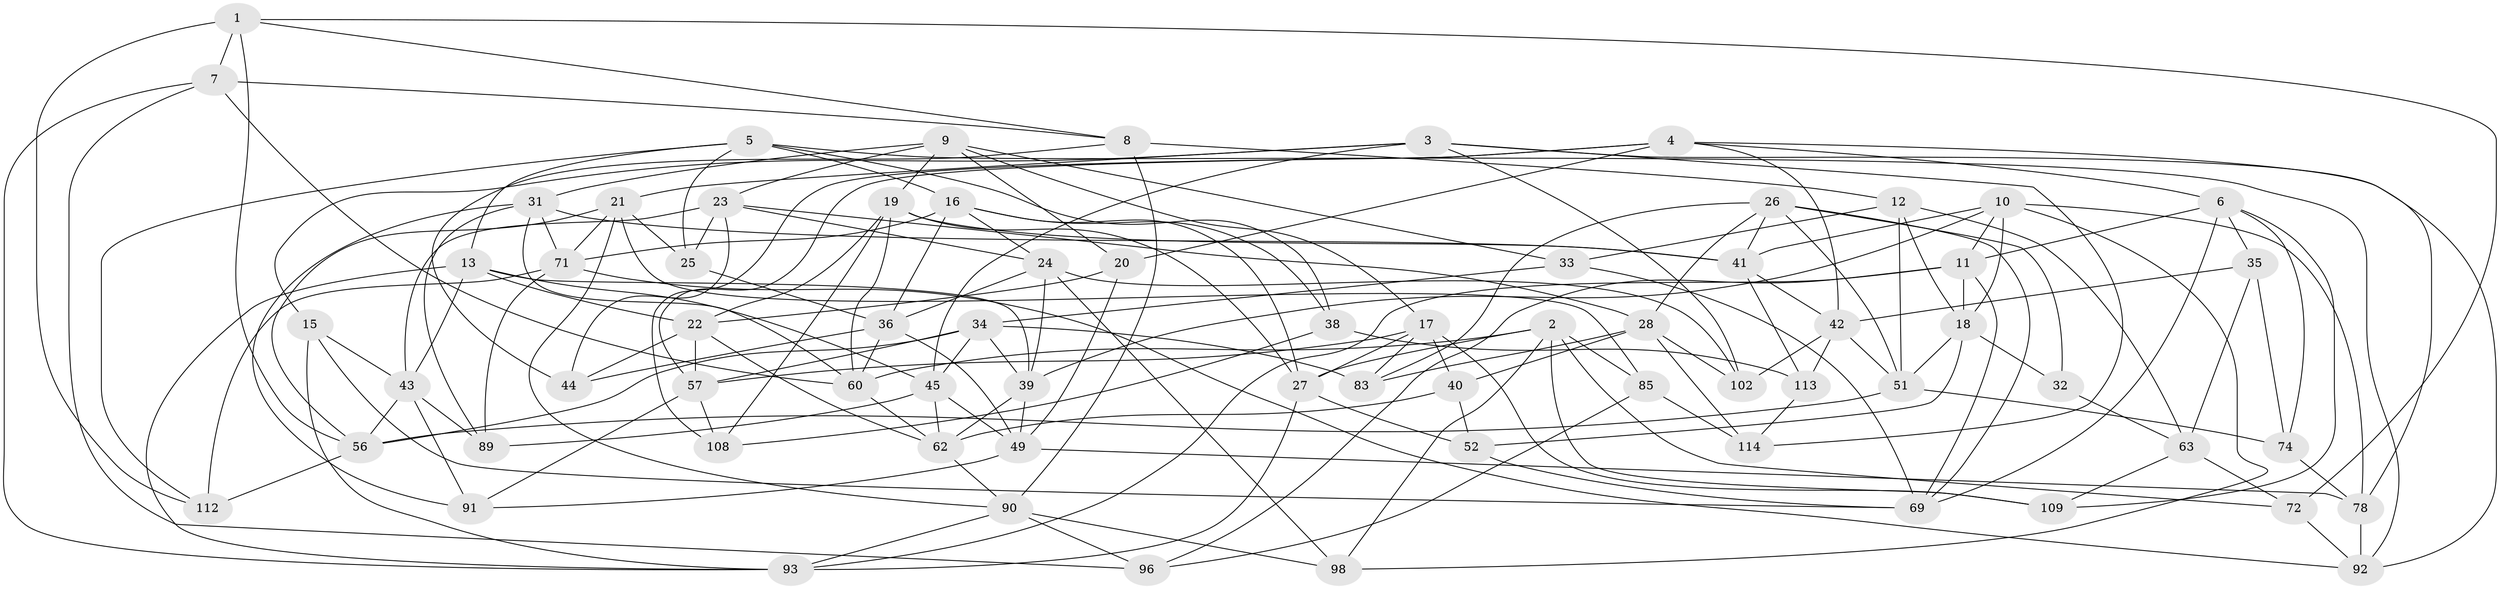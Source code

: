 // original degree distribution, {4: 1.0}
// Generated by graph-tools (version 1.1) at 2025/11/02/27/25 16:11:48]
// undirected, 69 vertices, 179 edges
graph export_dot {
graph [start="1"]
  node [color=gray90,style=filled];
  1 [super="+30"];
  2 [super="+103"];
  3 [super="+81"];
  4 [super="+47"];
  5 [super="+88"];
  6 [super="+66"];
  7 [super="+110"];
  8 [super="+54"];
  9 [super="+29"];
  10 [super="+14"];
  11 [super="+48"];
  12 [super="+75"];
  13 [super="+80"];
  15;
  16 [super="+37"];
  17 [super="+106"];
  18 [super="+82"];
  19 [super="+46"];
  20;
  21 [super="+99"];
  22 [super="+73"];
  23 [super="+61"];
  24 [super="+50"];
  25;
  26 [super="+105"];
  27 [super="+79"];
  28 [super="+111"];
  31 [super="+95"];
  32;
  33;
  34 [super="+64"];
  35;
  36 [super="+55"];
  38;
  39 [super="+59"];
  40;
  41 [super="+53"];
  42 [super="+58"];
  43 [super="+70"];
  44;
  45 [super="+100"];
  49 [super="+68"];
  51 [super="+86"];
  52;
  56 [super="+84"];
  57 [super="+104"];
  60 [super="+87"];
  62 [super="+67"];
  63 [super="+65"];
  69 [super="+77"];
  71 [super="+76"];
  72;
  74;
  78 [super="+101"];
  83;
  85;
  89;
  90 [super="+97"];
  91;
  92 [super="+94"];
  93 [super="+107"];
  96;
  98;
  102;
  108;
  109;
  112;
  113;
  114;
  1 -- 8;
  1 -- 7 [weight=2];
  1 -- 56;
  1 -- 72;
  1 -- 112;
  2 -- 60;
  2 -- 85;
  2 -- 72;
  2 -- 98;
  2 -- 27;
  2 -- 109;
  3 -- 114;
  3 -- 21;
  3 -- 102;
  3 -- 15;
  3 -- 92;
  3 -- 45;
  4 -- 20;
  4 -- 108;
  4 -- 57;
  4 -- 78;
  4 -- 42;
  4 -- 6;
  5 -- 112;
  5 -- 13;
  5 -- 16;
  5 -- 25;
  5 -- 92;
  5 -- 38;
  6 -- 35;
  6 -- 109;
  6 -- 11;
  6 -- 74;
  6 -- 69;
  7 -- 8;
  7 -- 93;
  7 -- 96;
  7 -- 60;
  8 -- 12 [weight=2];
  8 -- 90;
  8 -- 44;
  9 -- 20;
  9 -- 33;
  9 -- 23;
  9 -- 17;
  9 -- 19;
  9 -- 31;
  10 -- 18;
  10 -- 78;
  10 -- 98;
  10 -- 39;
  10 -- 41;
  10 -- 11;
  11 -- 69;
  11 -- 18;
  11 -- 96;
  11 -- 93;
  12 -- 63;
  12 -- 18;
  12 -- 33;
  12 -- 51;
  13 -- 43;
  13 -- 93;
  13 -- 22;
  13 -- 39;
  13 -- 45;
  15 -- 69;
  15 -- 43;
  15 -- 93;
  16 -- 24;
  16 -- 71;
  16 -- 38;
  16 -- 27;
  16 -- 36;
  17 -- 109;
  17 -- 57;
  17 -- 40;
  17 -- 83;
  17 -- 27;
  18 -- 51;
  18 -- 52;
  18 -- 32;
  19 -- 108;
  19 -- 41;
  19 -- 27;
  19 -- 22;
  19 -- 60;
  20 -- 22;
  20 -- 49;
  21 -- 25;
  21 -- 85;
  21 -- 56;
  21 -- 71;
  21 -- 90;
  22 -- 57;
  22 -- 62;
  22 -- 44;
  23 -- 44;
  23 -- 25;
  23 -- 43;
  23 -- 24;
  23 -- 28;
  24 -- 36;
  24 -- 39;
  24 -- 98;
  24 -- 102;
  25 -- 36;
  26 -- 41;
  26 -- 51;
  26 -- 28;
  26 -- 32;
  26 -- 83;
  26 -- 69;
  27 -- 52;
  27 -- 93;
  28 -- 40;
  28 -- 114;
  28 -- 102;
  28 -- 83;
  31 -- 71;
  31 -- 89;
  31 -- 41;
  31 -- 91;
  31 -- 60;
  32 -- 63 [weight=2];
  33 -- 69;
  33 -- 34;
  34 -- 83;
  34 -- 57;
  34 -- 45;
  34 -- 39;
  34 -- 56;
  35 -- 74;
  35 -- 42;
  35 -- 63;
  36 -- 44;
  36 -- 60;
  36 -- 49;
  38 -- 108;
  38 -- 113;
  39 -- 62;
  39 -- 49;
  40 -- 52;
  40 -- 62;
  41 -- 113;
  41 -- 42;
  42 -- 102;
  42 -- 51;
  42 -- 113;
  43 -- 89;
  43 -- 91;
  43 -- 56;
  45 -- 62;
  45 -- 49;
  45 -- 89;
  49 -- 91;
  49 -- 78;
  51 -- 56;
  51 -- 74;
  52 -- 69;
  56 -- 112;
  57 -- 108;
  57 -- 91;
  60 -- 62;
  62 -- 90;
  63 -- 72;
  63 -- 109;
  71 -- 89;
  71 -- 112;
  71 -- 92;
  72 -- 92;
  74 -- 78;
  78 -- 92 [weight=2];
  85 -- 114;
  85 -- 96;
  90 -- 96;
  90 -- 98;
  90 -- 93;
  113 -- 114;
}
